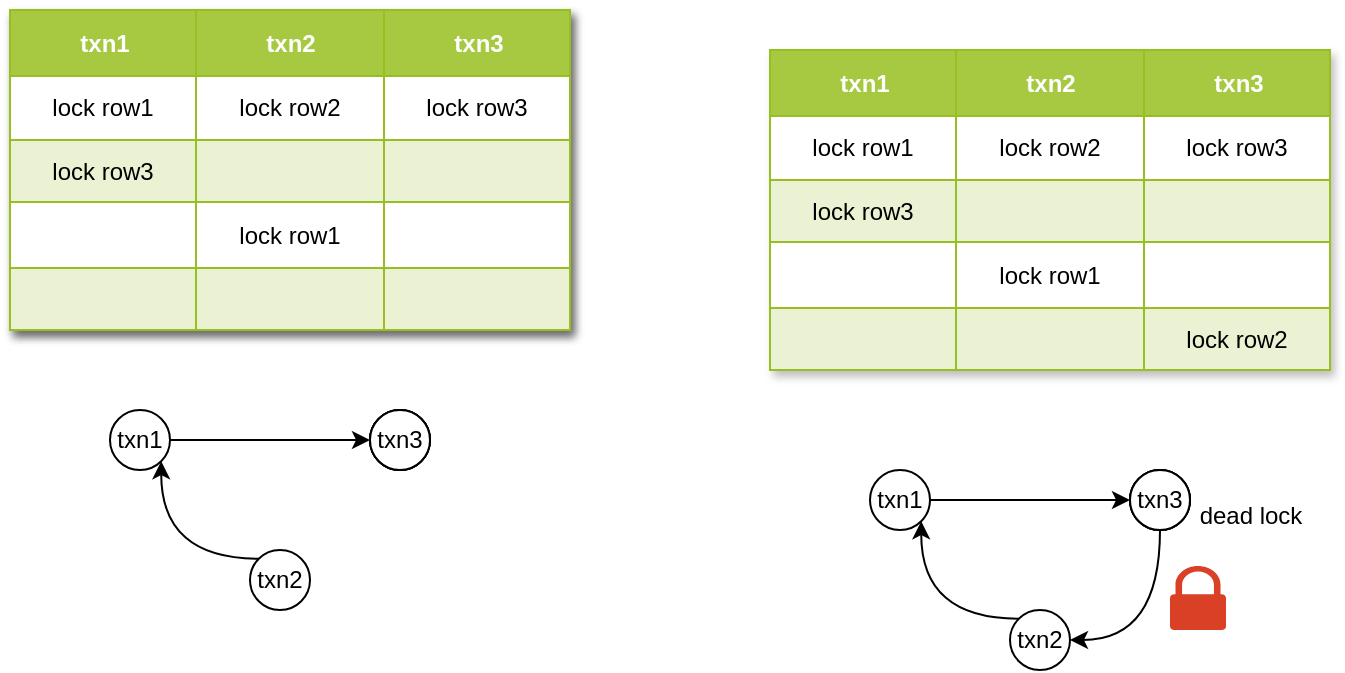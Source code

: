 <mxfile version="25.0.3">
  <diagram name="第 1 页" id="BKd82K3B1IVBK4QVJrPm">
    <mxGraphModel dx="760" dy="448" grid="1" gridSize="10" guides="1" tooltips="1" connect="1" arrows="1" fold="1" page="1" pageScale="1" pageWidth="1654" pageHeight="2336" math="0" shadow="0">
      <root>
        <mxCell id="0" />
        <mxCell id="1" parent="0" />
        <mxCell id="0k-it3TWebc9sIzKqzV3-97" style="edgeStyle=orthogonalEdgeStyle;rounded=0;orthogonalLoop=1;jettySize=auto;html=1;exitX=1;exitY=0.5;exitDx=0;exitDy=0;entryX=0;entryY=0.5;entryDx=0;entryDy=0;curved=1;" edge="1" parent="1" source="0k-it3TWebc9sIzKqzV3-2" target="0k-it3TWebc9sIzKqzV3-94">
          <mxGeometry relative="1" as="geometry" />
        </mxCell>
        <mxCell id="0k-it3TWebc9sIzKqzV3-2" value="txn1" style="ellipse;whiteSpace=wrap;html=1;aspect=fixed;" vertex="1" parent="1">
          <mxGeometry x="200" y="380" width="30" height="30" as="geometry" />
        </mxCell>
        <mxCell id="0k-it3TWebc9sIzKqzV3-52" value="Assets" style="childLayout=tableLayout;recursiveResize=0;strokeColor=#98bf21;fillColor=#A7C942;shadow=1;" vertex="1" parent="1">
          <mxGeometry x="150" y="180" width="280" height="160" as="geometry" />
        </mxCell>
        <mxCell id="0k-it3TWebc9sIzKqzV3-53" style="shape=tableRow;horizontal=0;startSize=0;swimlaneHead=0;swimlaneBody=0;top=0;left=0;bottom=0;right=0;dropTarget=0;collapsible=0;recursiveResize=0;expand=0;fontStyle=0;strokeColor=inherit;fillColor=#ffffff;" vertex="1" parent="0k-it3TWebc9sIzKqzV3-52">
          <mxGeometry width="280" height="33" as="geometry" />
        </mxCell>
        <mxCell id="0k-it3TWebc9sIzKqzV3-54" value="txn1" style="connectable=0;recursiveResize=0;strokeColor=inherit;fillColor=#A7C942;align=center;fontStyle=1;fontColor=#FFFFFF;html=1;" vertex="1" parent="0k-it3TWebc9sIzKqzV3-53">
          <mxGeometry width="93" height="33" as="geometry">
            <mxRectangle width="93" height="33" as="alternateBounds" />
          </mxGeometry>
        </mxCell>
        <mxCell id="0k-it3TWebc9sIzKqzV3-55" value="txn2" style="connectable=0;recursiveResize=0;strokeColor=inherit;fillColor=#A7C942;align=center;fontStyle=1;fontColor=#FFFFFF;html=1;" vertex="1" parent="0k-it3TWebc9sIzKqzV3-53">
          <mxGeometry x="93" width="94" height="33" as="geometry">
            <mxRectangle width="94" height="33" as="alternateBounds" />
          </mxGeometry>
        </mxCell>
        <mxCell id="0k-it3TWebc9sIzKqzV3-56" value="txn3" style="connectable=0;recursiveResize=0;strokeColor=inherit;fillColor=#A7C942;align=center;fontStyle=1;fontColor=#FFFFFF;html=1;" vertex="1" parent="0k-it3TWebc9sIzKqzV3-53">
          <mxGeometry x="187" width="93" height="33" as="geometry">
            <mxRectangle width="93" height="33" as="alternateBounds" />
          </mxGeometry>
        </mxCell>
        <mxCell id="0k-it3TWebc9sIzKqzV3-57" value="" style="shape=tableRow;horizontal=0;startSize=0;swimlaneHead=0;swimlaneBody=0;top=0;left=0;bottom=0;right=0;dropTarget=0;collapsible=0;recursiveResize=0;expand=0;fontStyle=0;strokeColor=inherit;fillColor=#ffffff;" vertex="1" parent="0k-it3TWebc9sIzKqzV3-52">
          <mxGeometry y="33" width="280" height="32" as="geometry" />
        </mxCell>
        <mxCell id="0k-it3TWebc9sIzKqzV3-58" value="lock row1" style="connectable=0;recursiveResize=0;strokeColor=inherit;fillColor=inherit;align=center;whiteSpace=wrap;html=1;" vertex="1" parent="0k-it3TWebc9sIzKqzV3-57">
          <mxGeometry width="93" height="32" as="geometry">
            <mxRectangle width="93" height="32" as="alternateBounds" />
          </mxGeometry>
        </mxCell>
        <mxCell id="0k-it3TWebc9sIzKqzV3-59" value="lock row2" style="connectable=0;recursiveResize=0;strokeColor=inherit;fillColor=inherit;align=center;whiteSpace=wrap;html=1;" vertex="1" parent="0k-it3TWebc9sIzKqzV3-57">
          <mxGeometry x="93" width="94" height="32" as="geometry">
            <mxRectangle width="94" height="32" as="alternateBounds" />
          </mxGeometry>
        </mxCell>
        <mxCell id="0k-it3TWebc9sIzKqzV3-60" value="lock row3" style="connectable=0;recursiveResize=0;strokeColor=inherit;fillColor=inherit;align=center;whiteSpace=wrap;html=1;" vertex="1" parent="0k-it3TWebc9sIzKqzV3-57">
          <mxGeometry x="187" width="93" height="32" as="geometry">
            <mxRectangle width="93" height="32" as="alternateBounds" />
          </mxGeometry>
        </mxCell>
        <mxCell id="0k-it3TWebc9sIzKqzV3-61" value="" style="shape=tableRow;horizontal=0;startSize=0;swimlaneHead=0;swimlaneBody=0;top=0;left=0;bottom=0;right=0;dropTarget=0;collapsible=0;recursiveResize=0;expand=0;fontStyle=1;strokeColor=inherit;fillColor=#EAF2D3;" vertex="1" parent="0k-it3TWebc9sIzKqzV3-52">
          <mxGeometry y="65" width="280" height="31" as="geometry" />
        </mxCell>
        <mxCell id="0k-it3TWebc9sIzKqzV3-62" value="lock row3" style="connectable=0;recursiveResize=0;strokeColor=inherit;fillColor=inherit;whiteSpace=wrap;html=1;" vertex="1" parent="0k-it3TWebc9sIzKqzV3-61">
          <mxGeometry width="93" height="31" as="geometry">
            <mxRectangle width="93" height="31" as="alternateBounds" />
          </mxGeometry>
        </mxCell>
        <mxCell id="0k-it3TWebc9sIzKqzV3-63" value="" style="connectable=0;recursiveResize=0;strokeColor=inherit;fillColor=inherit;whiteSpace=wrap;html=1;" vertex="1" parent="0k-it3TWebc9sIzKqzV3-61">
          <mxGeometry x="93" width="94" height="31" as="geometry">
            <mxRectangle width="94" height="31" as="alternateBounds" />
          </mxGeometry>
        </mxCell>
        <mxCell id="0k-it3TWebc9sIzKqzV3-64" value="" style="connectable=0;recursiveResize=0;strokeColor=inherit;fillColor=inherit;whiteSpace=wrap;html=1;" vertex="1" parent="0k-it3TWebc9sIzKqzV3-61">
          <mxGeometry x="187" width="93" height="31" as="geometry">
            <mxRectangle width="93" height="31" as="alternateBounds" />
          </mxGeometry>
        </mxCell>
        <mxCell id="0k-it3TWebc9sIzKqzV3-65" value="" style="shape=tableRow;horizontal=0;startSize=0;swimlaneHead=0;swimlaneBody=0;top=0;left=0;bottom=0;right=0;dropTarget=0;collapsible=0;recursiveResize=0;expand=0;fontStyle=0;strokeColor=inherit;fillColor=#ffffff;" vertex="1" parent="0k-it3TWebc9sIzKqzV3-52">
          <mxGeometry y="96" width="280" height="33" as="geometry" />
        </mxCell>
        <mxCell id="0k-it3TWebc9sIzKqzV3-66" value="" style="connectable=0;recursiveResize=0;strokeColor=inherit;fillColor=inherit;fontStyle=0;align=center;whiteSpace=wrap;html=1;" vertex="1" parent="0k-it3TWebc9sIzKqzV3-65">
          <mxGeometry width="93" height="33" as="geometry">
            <mxRectangle width="93" height="33" as="alternateBounds" />
          </mxGeometry>
        </mxCell>
        <mxCell id="0k-it3TWebc9sIzKqzV3-67" value="lock row1" style="connectable=0;recursiveResize=0;strokeColor=inherit;fillColor=inherit;fontStyle=0;align=center;whiteSpace=wrap;html=1;" vertex="1" parent="0k-it3TWebc9sIzKqzV3-65">
          <mxGeometry x="93" width="94" height="33" as="geometry">
            <mxRectangle width="94" height="33" as="alternateBounds" />
          </mxGeometry>
        </mxCell>
        <mxCell id="0k-it3TWebc9sIzKqzV3-68" value="" style="connectable=0;recursiveResize=0;strokeColor=inherit;fillColor=inherit;fontStyle=0;align=center;whiteSpace=wrap;html=1;" vertex="1" parent="0k-it3TWebc9sIzKqzV3-65">
          <mxGeometry x="187" width="93" height="33" as="geometry">
            <mxRectangle width="93" height="33" as="alternateBounds" />
          </mxGeometry>
        </mxCell>
        <mxCell id="0k-it3TWebc9sIzKqzV3-69" value="" style="shape=tableRow;horizontal=0;startSize=0;swimlaneHead=0;swimlaneBody=0;top=0;left=0;bottom=0;right=0;dropTarget=0;collapsible=0;recursiveResize=0;expand=0;fontStyle=1;strokeColor=inherit;fillColor=#EAF2D3;" vertex="1" parent="0k-it3TWebc9sIzKqzV3-52">
          <mxGeometry y="129" width="280" height="31" as="geometry" />
        </mxCell>
        <mxCell id="0k-it3TWebc9sIzKqzV3-70" value="" style="connectable=0;recursiveResize=0;strokeColor=inherit;fillColor=inherit;whiteSpace=wrap;html=1;" vertex="1" parent="0k-it3TWebc9sIzKqzV3-69">
          <mxGeometry width="93" height="31" as="geometry">
            <mxRectangle width="93" height="31" as="alternateBounds" />
          </mxGeometry>
        </mxCell>
        <mxCell id="0k-it3TWebc9sIzKqzV3-71" value="" style="connectable=0;recursiveResize=0;strokeColor=inherit;fillColor=inherit;whiteSpace=wrap;html=1;" vertex="1" parent="0k-it3TWebc9sIzKqzV3-69">
          <mxGeometry x="93" width="94" height="31" as="geometry">
            <mxRectangle width="94" height="31" as="alternateBounds" />
          </mxGeometry>
        </mxCell>
        <mxCell id="0k-it3TWebc9sIzKqzV3-72" value="" style="connectable=0;recursiveResize=0;strokeColor=inherit;fillColor=inherit;whiteSpace=wrap;html=1;" vertex="1" parent="0k-it3TWebc9sIzKqzV3-69">
          <mxGeometry x="187" width="93" height="31" as="geometry">
            <mxRectangle width="93" height="31" as="alternateBounds" />
          </mxGeometry>
        </mxCell>
        <mxCell id="0k-it3TWebc9sIzKqzV3-98" style="edgeStyle=orthogonalEdgeStyle;rounded=0;orthogonalLoop=1;jettySize=auto;html=1;exitX=0;exitY=0;exitDx=0;exitDy=0;entryX=1;entryY=1;entryDx=0;entryDy=0;curved=1;" edge="1" parent="1" source="0k-it3TWebc9sIzKqzV3-93" target="0k-it3TWebc9sIzKqzV3-2">
          <mxGeometry relative="1" as="geometry" />
        </mxCell>
        <mxCell id="0k-it3TWebc9sIzKqzV3-93" value="txn2" style="ellipse;whiteSpace=wrap;html=1;aspect=fixed;" vertex="1" parent="1">
          <mxGeometry x="270" y="450" width="30" height="30" as="geometry" />
        </mxCell>
        <mxCell id="0k-it3TWebc9sIzKqzV3-94" value="txn3" style="ellipse;whiteSpace=wrap;html=1;aspect=fixed;" vertex="1" parent="1">
          <mxGeometry x="330" y="380" width="30" height="30" as="geometry" />
        </mxCell>
        <mxCell id="0k-it3TWebc9sIzKqzV3-99" value="txn2" style="ellipse;whiteSpace=wrap;html=1;aspect=fixed;" vertex="1" parent="1">
          <mxGeometry x="330" y="380" width="30" height="30" as="geometry" />
        </mxCell>
        <mxCell id="0k-it3TWebc9sIzKqzV3-100" value="txn3" style="ellipse;whiteSpace=wrap;html=1;aspect=fixed;" vertex="1" parent="1">
          <mxGeometry x="330" y="380" width="30" height="30" as="geometry" />
        </mxCell>
        <mxCell id="0k-it3TWebc9sIzKqzV3-123" value="Assets" style="childLayout=tableLayout;recursiveResize=0;strokeColor=#98bf21;fillColor=#A7C942;shadow=1;" vertex="1" parent="1">
          <mxGeometry x="530" y="200" width="280" height="160" as="geometry" />
        </mxCell>
        <mxCell id="0k-it3TWebc9sIzKqzV3-124" style="shape=tableRow;horizontal=0;startSize=0;swimlaneHead=0;swimlaneBody=0;top=0;left=0;bottom=0;right=0;dropTarget=0;collapsible=0;recursiveResize=0;expand=0;fontStyle=0;strokeColor=inherit;fillColor=#ffffff;" vertex="1" parent="0k-it3TWebc9sIzKqzV3-123">
          <mxGeometry width="280" height="33" as="geometry" />
        </mxCell>
        <mxCell id="0k-it3TWebc9sIzKqzV3-125" value="txn1" style="connectable=0;recursiveResize=0;strokeColor=inherit;fillColor=#A7C942;align=center;fontStyle=1;fontColor=#FFFFFF;html=1;" vertex="1" parent="0k-it3TWebc9sIzKqzV3-124">
          <mxGeometry width="93" height="33" as="geometry">
            <mxRectangle width="93" height="33" as="alternateBounds" />
          </mxGeometry>
        </mxCell>
        <mxCell id="0k-it3TWebc9sIzKqzV3-126" value="txn2" style="connectable=0;recursiveResize=0;strokeColor=inherit;fillColor=#A7C942;align=center;fontStyle=1;fontColor=#FFFFFF;html=1;" vertex="1" parent="0k-it3TWebc9sIzKqzV3-124">
          <mxGeometry x="93" width="94" height="33" as="geometry">
            <mxRectangle width="94" height="33" as="alternateBounds" />
          </mxGeometry>
        </mxCell>
        <mxCell id="0k-it3TWebc9sIzKqzV3-127" value="txn3" style="connectable=0;recursiveResize=0;strokeColor=inherit;fillColor=#A7C942;align=center;fontStyle=1;fontColor=#FFFFFF;html=1;" vertex="1" parent="0k-it3TWebc9sIzKqzV3-124">
          <mxGeometry x="187" width="93" height="33" as="geometry">
            <mxRectangle width="93" height="33" as="alternateBounds" />
          </mxGeometry>
        </mxCell>
        <mxCell id="0k-it3TWebc9sIzKqzV3-128" value="" style="shape=tableRow;horizontal=0;startSize=0;swimlaneHead=0;swimlaneBody=0;top=0;left=0;bottom=0;right=0;dropTarget=0;collapsible=0;recursiveResize=0;expand=0;fontStyle=0;strokeColor=inherit;fillColor=#ffffff;" vertex="1" parent="0k-it3TWebc9sIzKqzV3-123">
          <mxGeometry y="33" width="280" height="32" as="geometry" />
        </mxCell>
        <mxCell id="0k-it3TWebc9sIzKqzV3-129" value="lock row1" style="connectable=0;recursiveResize=0;strokeColor=inherit;fillColor=inherit;align=center;whiteSpace=wrap;html=1;" vertex="1" parent="0k-it3TWebc9sIzKqzV3-128">
          <mxGeometry width="93" height="32" as="geometry">
            <mxRectangle width="93" height="32" as="alternateBounds" />
          </mxGeometry>
        </mxCell>
        <mxCell id="0k-it3TWebc9sIzKqzV3-130" value="lock row2" style="connectable=0;recursiveResize=0;strokeColor=inherit;fillColor=inherit;align=center;whiteSpace=wrap;html=1;" vertex="1" parent="0k-it3TWebc9sIzKqzV3-128">
          <mxGeometry x="93" width="94" height="32" as="geometry">
            <mxRectangle width="94" height="32" as="alternateBounds" />
          </mxGeometry>
        </mxCell>
        <mxCell id="0k-it3TWebc9sIzKqzV3-131" value="lock row3" style="connectable=0;recursiveResize=0;strokeColor=inherit;fillColor=inherit;align=center;whiteSpace=wrap;html=1;" vertex="1" parent="0k-it3TWebc9sIzKqzV3-128">
          <mxGeometry x="187" width="93" height="32" as="geometry">
            <mxRectangle width="93" height="32" as="alternateBounds" />
          </mxGeometry>
        </mxCell>
        <mxCell id="0k-it3TWebc9sIzKqzV3-132" value="" style="shape=tableRow;horizontal=0;startSize=0;swimlaneHead=0;swimlaneBody=0;top=0;left=0;bottom=0;right=0;dropTarget=0;collapsible=0;recursiveResize=0;expand=0;fontStyle=1;strokeColor=inherit;fillColor=#EAF2D3;" vertex="1" parent="0k-it3TWebc9sIzKqzV3-123">
          <mxGeometry y="65" width="280" height="31" as="geometry" />
        </mxCell>
        <mxCell id="0k-it3TWebc9sIzKqzV3-133" value="lock row3" style="connectable=0;recursiveResize=0;strokeColor=inherit;fillColor=inherit;whiteSpace=wrap;html=1;" vertex="1" parent="0k-it3TWebc9sIzKqzV3-132">
          <mxGeometry width="93" height="31" as="geometry">
            <mxRectangle width="93" height="31" as="alternateBounds" />
          </mxGeometry>
        </mxCell>
        <mxCell id="0k-it3TWebc9sIzKqzV3-134" value="" style="connectable=0;recursiveResize=0;strokeColor=inherit;fillColor=inherit;whiteSpace=wrap;html=1;" vertex="1" parent="0k-it3TWebc9sIzKqzV3-132">
          <mxGeometry x="93" width="94" height="31" as="geometry">
            <mxRectangle width="94" height="31" as="alternateBounds" />
          </mxGeometry>
        </mxCell>
        <mxCell id="0k-it3TWebc9sIzKqzV3-135" value="" style="connectable=0;recursiveResize=0;strokeColor=inherit;fillColor=inherit;whiteSpace=wrap;html=1;" vertex="1" parent="0k-it3TWebc9sIzKqzV3-132">
          <mxGeometry x="187" width="93" height="31" as="geometry">
            <mxRectangle width="93" height="31" as="alternateBounds" />
          </mxGeometry>
        </mxCell>
        <mxCell id="0k-it3TWebc9sIzKqzV3-136" value="" style="shape=tableRow;horizontal=0;startSize=0;swimlaneHead=0;swimlaneBody=0;top=0;left=0;bottom=0;right=0;dropTarget=0;collapsible=0;recursiveResize=0;expand=0;fontStyle=0;strokeColor=inherit;fillColor=#ffffff;" vertex="1" parent="0k-it3TWebc9sIzKqzV3-123">
          <mxGeometry y="96" width="280" height="33" as="geometry" />
        </mxCell>
        <mxCell id="0k-it3TWebc9sIzKqzV3-137" value="" style="connectable=0;recursiveResize=0;strokeColor=inherit;fillColor=inherit;fontStyle=0;align=center;whiteSpace=wrap;html=1;" vertex="1" parent="0k-it3TWebc9sIzKqzV3-136">
          <mxGeometry width="93" height="33" as="geometry">
            <mxRectangle width="93" height="33" as="alternateBounds" />
          </mxGeometry>
        </mxCell>
        <mxCell id="0k-it3TWebc9sIzKqzV3-138" value="lock row1" style="connectable=0;recursiveResize=0;strokeColor=inherit;fillColor=inherit;fontStyle=0;align=center;whiteSpace=wrap;html=1;" vertex="1" parent="0k-it3TWebc9sIzKqzV3-136">
          <mxGeometry x="93" width="94" height="33" as="geometry">
            <mxRectangle width="94" height="33" as="alternateBounds" />
          </mxGeometry>
        </mxCell>
        <mxCell id="0k-it3TWebc9sIzKqzV3-139" value="" style="connectable=0;recursiveResize=0;strokeColor=inherit;fillColor=inherit;fontStyle=0;align=center;whiteSpace=wrap;html=1;" vertex="1" parent="0k-it3TWebc9sIzKqzV3-136">
          <mxGeometry x="187" width="93" height="33" as="geometry">
            <mxRectangle width="93" height="33" as="alternateBounds" />
          </mxGeometry>
        </mxCell>
        <mxCell id="0k-it3TWebc9sIzKqzV3-140" value="" style="shape=tableRow;horizontal=0;startSize=0;swimlaneHead=0;swimlaneBody=0;top=0;left=0;bottom=0;right=0;dropTarget=0;collapsible=0;recursiveResize=0;expand=0;fontStyle=1;strokeColor=inherit;fillColor=#EAF2D3;" vertex="1" parent="0k-it3TWebc9sIzKqzV3-123">
          <mxGeometry y="129" width="280" height="31" as="geometry" />
        </mxCell>
        <mxCell id="0k-it3TWebc9sIzKqzV3-141" value="" style="connectable=0;recursiveResize=0;strokeColor=inherit;fillColor=inherit;whiteSpace=wrap;html=1;" vertex="1" parent="0k-it3TWebc9sIzKqzV3-140">
          <mxGeometry width="93" height="31" as="geometry">
            <mxRectangle width="93" height="31" as="alternateBounds" />
          </mxGeometry>
        </mxCell>
        <mxCell id="0k-it3TWebc9sIzKqzV3-142" value="" style="connectable=0;recursiveResize=0;strokeColor=inherit;fillColor=inherit;whiteSpace=wrap;html=1;" vertex="1" parent="0k-it3TWebc9sIzKqzV3-140">
          <mxGeometry x="93" width="94" height="31" as="geometry">
            <mxRectangle width="94" height="31" as="alternateBounds" />
          </mxGeometry>
        </mxCell>
        <mxCell id="0k-it3TWebc9sIzKqzV3-143" value="lock row2" style="connectable=0;recursiveResize=0;strokeColor=inherit;fillColor=inherit;whiteSpace=wrap;html=1;" vertex="1" parent="0k-it3TWebc9sIzKqzV3-140">
          <mxGeometry x="187" width="93" height="31" as="geometry">
            <mxRectangle width="93" height="31" as="alternateBounds" />
          </mxGeometry>
        </mxCell>
        <mxCell id="0k-it3TWebc9sIzKqzV3-144" value="Assets" style="childLayout=tableLayout;recursiveResize=0;strokeColor=#98bf21;fillColor=#A7C942;shadow=1;" vertex="1" parent="1">
          <mxGeometry x="150" y="180" width="280" height="160" as="geometry" />
        </mxCell>
        <mxCell id="0k-it3TWebc9sIzKqzV3-145" style="shape=tableRow;horizontal=0;startSize=0;swimlaneHead=0;swimlaneBody=0;top=0;left=0;bottom=0;right=0;dropTarget=0;collapsible=0;recursiveResize=0;expand=0;fontStyle=0;strokeColor=inherit;fillColor=#ffffff;" vertex="1" parent="0k-it3TWebc9sIzKqzV3-144">
          <mxGeometry width="280" height="33" as="geometry" />
        </mxCell>
        <mxCell id="0k-it3TWebc9sIzKqzV3-146" value="txn1" style="connectable=0;recursiveResize=0;strokeColor=inherit;fillColor=#A7C942;align=center;fontStyle=1;fontColor=#FFFFFF;html=1;" vertex="1" parent="0k-it3TWebc9sIzKqzV3-145">
          <mxGeometry width="93" height="33" as="geometry">
            <mxRectangle width="93" height="33" as="alternateBounds" />
          </mxGeometry>
        </mxCell>
        <mxCell id="0k-it3TWebc9sIzKqzV3-147" value="txn2" style="connectable=0;recursiveResize=0;strokeColor=inherit;fillColor=#A7C942;align=center;fontStyle=1;fontColor=#FFFFFF;html=1;" vertex="1" parent="0k-it3TWebc9sIzKqzV3-145">
          <mxGeometry x="93" width="94" height="33" as="geometry">
            <mxRectangle width="94" height="33" as="alternateBounds" />
          </mxGeometry>
        </mxCell>
        <mxCell id="0k-it3TWebc9sIzKqzV3-148" value="txn3" style="connectable=0;recursiveResize=0;strokeColor=inherit;fillColor=#A7C942;align=center;fontStyle=1;fontColor=#FFFFFF;html=1;" vertex="1" parent="0k-it3TWebc9sIzKqzV3-145">
          <mxGeometry x="187" width="93" height="33" as="geometry">
            <mxRectangle width="93" height="33" as="alternateBounds" />
          </mxGeometry>
        </mxCell>
        <mxCell id="0k-it3TWebc9sIzKqzV3-149" value="" style="shape=tableRow;horizontal=0;startSize=0;swimlaneHead=0;swimlaneBody=0;top=0;left=0;bottom=0;right=0;dropTarget=0;collapsible=0;recursiveResize=0;expand=0;fontStyle=0;strokeColor=inherit;fillColor=#ffffff;" vertex="1" parent="0k-it3TWebc9sIzKqzV3-144">
          <mxGeometry y="33" width="280" height="32" as="geometry" />
        </mxCell>
        <mxCell id="0k-it3TWebc9sIzKqzV3-150" value="lock row1" style="connectable=0;recursiveResize=0;strokeColor=inherit;fillColor=inherit;align=center;whiteSpace=wrap;html=1;" vertex="1" parent="0k-it3TWebc9sIzKqzV3-149">
          <mxGeometry width="93" height="32" as="geometry">
            <mxRectangle width="93" height="32" as="alternateBounds" />
          </mxGeometry>
        </mxCell>
        <mxCell id="0k-it3TWebc9sIzKqzV3-151" value="lock row2" style="connectable=0;recursiveResize=0;strokeColor=inherit;fillColor=inherit;align=center;whiteSpace=wrap;html=1;" vertex="1" parent="0k-it3TWebc9sIzKqzV3-149">
          <mxGeometry x="93" width="94" height="32" as="geometry">
            <mxRectangle width="94" height="32" as="alternateBounds" />
          </mxGeometry>
        </mxCell>
        <mxCell id="0k-it3TWebc9sIzKqzV3-152" value="lock row3" style="connectable=0;recursiveResize=0;strokeColor=inherit;fillColor=inherit;align=center;whiteSpace=wrap;html=1;" vertex="1" parent="0k-it3TWebc9sIzKqzV3-149">
          <mxGeometry x="187" width="93" height="32" as="geometry">
            <mxRectangle width="93" height="32" as="alternateBounds" />
          </mxGeometry>
        </mxCell>
        <mxCell id="0k-it3TWebc9sIzKqzV3-153" value="" style="shape=tableRow;horizontal=0;startSize=0;swimlaneHead=0;swimlaneBody=0;top=0;left=0;bottom=0;right=0;dropTarget=0;collapsible=0;recursiveResize=0;expand=0;fontStyle=1;strokeColor=inherit;fillColor=#EAF2D3;" vertex="1" parent="0k-it3TWebc9sIzKqzV3-144">
          <mxGeometry y="65" width="280" height="31" as="geometry" />
        </mxCell>
        <mxCell id="0k-it3TWebc9sIzKqzV3-154" value="lock row3" style="connectable=0;recursiveResize=0;strokeColor=inherit;fillColor=inherit;whiteSpace=wrap;html=1;" vertex="1" parent="0k-it3TWebc9sIzKqzV3-153">
          <mxGeometry width="93" height="31" as="geometry">
            <mxRectangle width="93" height="31" as="alternateBounds" />
          </mxGeometry>
        </mxCell>
        <mxCell id="0k-it3TWebc9sIzKqzV3-155" value="" style="connectable=0;recursiveResize=0;strokeColor=inherit;fillColor=inherit;whiteSpace=wrap;html=1;" vertex="1" parent="0k-it3TWebc9sIzKqzV3-153">
          <mxGeometry x="93" width="94" height="31" as="geometry">
            <mxRectangle width="94" height="31" as="alternateBounds" />
          </mxGeometry>
        </mxCell>
        <mxCell id="0k-it3TWebc9sIzKqzV3-156" value="" style="connectable=0;recursiveResize=0;strokeColor=inherit;fillColor=inherit;whiteSpace=wrap;html=1;" vertex="1" parent="0k-it3TWebc9sIzKqzV3-153">
          <mxGeometry x="187" width="93" height="31" as="geometry">
            <mxRectangle width="93" height="31" as="alternateBounds" />
          </mxGeometry>
        </mxCell>
        <mxCell id="0k-it3TWebc9sIzKqzV3-157" value="" style="shape=tableRow;horizontal=0;startSize=0;swimlaneHead=0;swimlaneBody=0;top=0;left=0;bottom=0;right=0;dropTarget=0;collapsible=0;recursiveResize=0;expand=0;fontStyle=0;strokeColor=inherit;fillColor=#ffffff;" vertex="1" parent="0k-it3TWebc9sIzKqzV3-144">
          <mxGeometry y="96" width="280" height="33" as="geometry" />
        </mxCell>
        <mxCell id="0k-it3TWebc9sIzKqzV3-158" value="" style="connectable=0;recursiveResize=0;strokeColor=inherit;fillColor=inherit;fontStyle=0;align=center;whiteSpace=wrap;html=1;" vertex="1" parent="0k-it3TWebc9sIzKqzV3-157">
          <mxGeometry width="93" height="33" as="geometry">
            <mxRectangle width="93" height="33" as="alternateBounds" />
          </mxGeometry>
        </mxCell>
        <mxCell id="0k-it3TWebc9sIzKqzV3-159" value="lock row1" style="connectable=0;recursiveResize=0;strokeColor=inherit;fillColor=inherit;fontStyle=0;align=center;whiteSpace=wrap;html=1;" vertex="1" parent="0k-it3TWebc9sIzKqzV3-157">
          <mxGeometry x="93" width="94" height="33" as="geometry">
            <mxRectangle width="94" height="33" as="alternateBounds" />
          </mxGeometry>
        </mxCell>
        <mxCell id="0k-it3TWebc9sIzKqzV3-160" value="" style="connectable=0;recursiveResize=0;strokeColor=inherit;fillColor=inherit;fontStyle=0;align=center;whiteSpace=wrap;html=1;" vertex="1" parent="0k-it3TWebc9sIzKqzV3-157">
          <mxGeometry x="187" width="93" height="33" as="geometry">
            <mxRectangle width="93" height="33" as="alternateBounds" />
          </mxGeometry>
        </mxCell>
        <mxCell id="0k-it3TWebc9sIzKqzV3-161" value="" style="shape=tableRow;horizontal=0;startSize=0;swimlaneHead=0;swimlaneBody=0;top=0;left=0;bottom=0;right=0;dropTarget=0;collapsible=0;recursiveResize=0;expand=0;fontStyle=1;strokeColor=inherit;fillColor=#EAF2D3;" vertex="1" parent="0k-it3TWebc9sIzKqzV3-144">
          <mxGeometry y="129" width="280" height="31" as="geometry" />
        </mxCell>
        <mxCell id="0k-it3TWebc9sIzKqzV3-162" value="" style="connectable=0;recursiveResize=0;strokeColor=inherit;fillColor=inherit;whiteSpace=wrap;html=1;" vertex="1" parent="0k-it3TWebc9sIzKqzV3-161">
          <mxGeometry width="93" height="31" as="geometry">
            <mxRectangle width="93" height="31" as="alternateBounds" />
          </mxGeometry>
        </mxCell>
        <mxCell id="0k-it3TWebc9sIzKqzV3-163" value="" style="connectable=0;recursiveResize=0;strokeColor=inherit;fillColor=inherit;whiteSpace=wrap;html=1;" vertex="1" parent="0k-it3TWebc9sIzKqzV3-161">
          <mxGeometry x="93" width="94" height="31" as="geometry">
            <mxRectangle width="94" height="31" as="alternateBounds" />
          </mxGeometry>
        </mxCell>
        <mxCell id="0k-it3TWebc9sIzKqzV3-164" value="" style="connectable=0;recursiveResize=0;strokeColor=inherit;fillColor=inherit;whiteSpace=wrap;html=1;" vertex="1" parent="0k-it3TWebc9sIzKqzV3-161">
          <mxGeometry x="187" width="93" height="31" as="geometry">
            <mxRectangle width="93" height="31" as="alternateBounds" />
          </mxGeometry>
        </mxCell>
        <mxCell id="0k-it3TWebc9sIzKqzV3-165" value="Assets" style="childLayout=tableLayout;recursiveResize=0;strokeColor=#98bf21;fillColor=#A7C942;shadow=1;" vertex="1" parent="1">
          <mxGeometry x="150" y="180" width="280" height="160" as="geometry" />
        </mxCell>
        <mxCell id="0k-it3TWebc9sIzKqzV3-166" style="shape=tableRow;horizontal=0;startSize=0;swimlaneHead=0;swimlaneBody=0;top=0;left=0;bottom=0;right=0;dropTarget=0;collapsible=0;recursiveResize=0;expand=0;fontStyle=0;strokeColor=inherit;fillColor=#ffffff;" vertex="1" parent="0k-it3TWebc9sIzKqzV3-165">
          <mxGeometry width="280" height="33" as="geometry" />
        </mxCell>
        <mxCell id="0k-it3TWebc9sIzKqzV3-167" value="txn1" style="connectable=0;recursiveResize=0;strokeColor=inherit;fillColor=#A7C942;align=center;fontStyle=1;fontColor=#FFFFFF;html=1;" vertex="1" parent="0k-it3TWebc9sIzKqzV3-166">
          <mxGeometry width="93" height="33" as="geometry">
            <mxRectangle width="93" height="33" as="alternateBounds" />
          </mxGeometry>
        </mxCell>
        <mxCell id="0k-it3TWebc9sIzKqzV3-168" value="txn2" style="connectable=0;recursiveResize=0;strokeColor=inherit;fillColor=#A7C942;align=center;fontStyle=1;fontColor=#FFFFFF;html=1;" vertex="1" parent="0k-it3TWebc9sIzKqzV3-166">
          <mxGeometry x="93" width="94" height="33" as="geometry">
            <mxRectangle width="94" height="33" as="alternateBounds" />
          </mxGeometry>
        </mxCell>
        <mxCell id="0k-it3TWebc9sIzKqzV3-169" value="txn3" style="connectable=0;recursiveResize=0;strokeColor=inherit;fillColor=#A7C942;align=center;fontStyle=1;fontColor=#FFFFFF;html=1;" vertex="1" parent="0k-it3TWebc9sIzKqzV3-166">
          <mxGeometry x="187" width="93" height="33" as="geometry">
            <mxRectangle width="93" height="33" as="alternateBounds" />
          </mxGeometry>
        </mxCell>
        <mxCell id="0k-it3TWebc9sIzKqzV3-170" value="" style="shape=tableRow;horizontal=0;startSize=0;swimlaneHead=0;swimlaneBody=0;top=0;left=0;bottom=0;right=0;dropTarget=0;collapsible=0;recursiveResize=0;expand=0;fontStyle=0;strokeColor=inherit;fillColor=#ffffff;" vertex="1" parent="0k-it3TWebc9sIzKqzV3-165">
          <mxGeometry y="33" width="280" height="32" as="geometry" />
        </mxCell>
        <mxCell id="0k-it3TWebc9sIzKqzV3-171" value="lock row1" style="connectable=0;recursiveResize=0;strokeColor=inherit;fillColor=inherit;align=center;whiteSpace=wrap;html=1;" vertex="1" parent="0k-it3TWebc9sIzKqzV3-170">
          <mxGeometry width="93" height="32" as="geometry">
            <mxRectangle width="93" height="32" as="alternateBounds" />
          </mxGeometry>
        </mxCell>
        <mxCell id="0k-it3TWebc9sIzKqzV3-172" value="lock row2" style="connectable=0;recursiveResize=0;strokeColor=inherit;fillColor=inherit;align=center;whiteSpace=wrap;html=1;" vertex="1" parent="0k-it3TWebc9sIzKqzV3-170">
          <mxGeometry x="93" width="94" height="32" as="geometry">
            <mxRectangle width="94" height="32" as="alternateBounds" />
          </mxGeometry>
        </mxCell>
        <mxCell id="0k-it3TWebc9sIzKqzV3-173" value="lock row3" style="connectable=0;recursiveResize=0;strokeColor=inherit;fillColor=inherit;align=center;whiteSpace=wrap;html=1;" vertex="1" parent="0k-it3TWebc9sIzKqzV3-170">
          <mxGeometry x="187" width="93" height="32" as="geometry">
            <mxRectangle width="93" height="32" as="alternateBounds" />
          </mxGeometry>
        </mxCell>
        <mxCell id="0k-it3TWebc9sIzKqzV3-174" value="" style="shape=tableRow;horizontal=0;startSize=0;swimlaneHead=0;swimlaneBody=0;top=0;left=0;bottom=0;right=0;dropTarget=0;collapsible=0;recursiveResize=0;expand=0;fontStyle=1;strokeColor=inherit;fillColor=#EAF2D3;" vertex="1" parent="0k-it3TWebc9sIzKqzV3-165">
          <mxGeometry y="65" width="280" height="31" as="geometry" />
        </mxCell>
        <mxCell id="0k-it3TWebc9sIzKqzV3-175" value="lock row3" style="connectable=0;recursiveResize=0;strokeColor=inherit;fillColor=inherit;whiteSpace=wrap;html=1;" vertex="1" parent="0k-it3TWebc9sIzKqzV3-174">
          <mxGeometry width="93" height="31" as="geometry">
            <mxRectangle width="93" height="31" as="alternateBounds" />
          </mxGeometry>
        </mxCell>
        <mxCell id="0k-it3TWebc9sIzKqzV3-176" value="" style="connectable=0;recursiveResize=0;strokeColor=inherit;fillColor=inherit;whiteSpace=wrap;html=1;" vertex="1" parent="0k-it3TWebc9sIzKqzV3-174">
          <mxGeometry x="93" width="94" height="31" as="geometry">
            <mxRectangle width="94" height="31" as="alternateBounds" />
          </mxGeometry>
        </mxCell>
        <mxCell id="0k-it3TWebc9sIzKqzV3-177" value="" style="connectable=0;recursiveResize=0;strokeColor=inherit;fillColor=inherit;whiteSpace=wrap;html=1;" vertex="1" parent="0k-it3TWebc9sIzKqzV3-174">
          <mxGeometry x="187" width="93" height="31" as="geometry">
            <mxRectangle width="93" height="31" as="alternateBounds" />
          </mxGeometry>
        </mxCell>
        <mxCell id="0k-it3TWebc9sIzKqzV3-178" value="" style="shape=tableRow;horizontal=0;startSize=0;swimlaneHead=0;swimlaneBody=0;top=0;left=0;bottom=0;right=0;dropTarget=0;collapsible=0;recursiveResize=0;expand=0;fontStyle=0;strokeColor=inherit;fillColor=#ffffff;" vertex="1" parent="0k-it3TWebc9sIzKqzV3-165">
          <mxGeometry y="96" width="280" height="33" as="geometry" />
        </mxCell>
        <mxCell id="0k-it3TWebc9sIzKqzV3-179" value="" style="connectable=0;recursiveResize=0;strokeColor=inherit;fillColor=inherit;fontStyle=0;align=center;whiteSpace=wrap;html=1;" vertex="1" parent="0k-it3TWebc9sIzKqzV3-178">
          <mxGeometry width="93" height="33" as="geometry">
            <mxRectangle width="93" height="33" as="alternateBounds" />
          </mxGeometry>
        </mxCell>
        <mxCell id="0k-it3TWebc9sIzKqzV3-180" value="lock row1" style="connectable=0;recursiveResize=0;strokeColor=inherit;fillColor=inherit;fontStyle=0;align=center;whiteSpace=wrap;html=1;" vertex="1" parent="0k-it3TWebc9sIzKqzV3-178">
          <mxGeometry x="93" width="94" height="33" as="geometry">
            <mxRectangle width="94" height="33" as="alternateBounds" />
          </mxGeometry>
        </mxCell>
        <mxCell id="0k-it3TWebc9sIzKqzV3-181" value="" style="connectable=0;recursiveResize=0;strokeColor=inherit;fillColor=inherit;fontStyle=0;align=center;whiteSpace=wrap;html=1;" vertex="1" parent="0k-it3TWebc9sIzKqzV3-178">
          <mxGeometry x="187" width="93" height="33" as="geometry">
            <mxRectangle width="93" height="33" as="alternateBounds" />
          </mxGeometry>
        </mxCell>
        <mxCell id="0k-it3TWebc9sIzKqzV3-182" value="" style="shape=tableRow;horizontal=0;startSize=0;swimlaneHead=0;swimlaneBody=0;top=0;left=0;bottom=0;right=0;dropTarget=0;collapsible=0;recursiveResize=0;expand=0;fontStyle=1;strokeColor=inherit;fillColor=#EAF2D3;" vertex="1" parent="0k-it3TWebc9sIzKqzV3-165">
          <mxGeometry y="129" width="280" height="31" as="geometry" />
        </mxCell>
        <mxCell id="0k-it3TWebc9sIzKqzV3-183" value="" style="connectable=0;recursiveResize=0;strokeColor=inherit;fillColor=inherit;whiteSpace=wrap;html=1;" vertex="1" parent="0k-it3TWebc9sIzKqzV3-182">
          <mxGeometry width="93" height="31" as="geometry">
            <mxRectangle width="93" height="31" as="alternateBounds" />
          </mxGeometry>
        </mxCell>
        <mxCell id="0k-it3TWebc9sIzKqzV3-184" value="" style="connectable=0;recursiveResize=0;strokeColor=inherit;fillColor=inherit;whiteSpace=wrap;html=1;" vertex="1" parent="0k-it3TWebc9sIzKqzV3-182">
          <mxGeometry x="93" width="94" height="31" as="geometry">
            <mxRectangle width="94" height="31" as="alternateBounds" />
          </mxGeometry>
        </mxCell>
        <mxCell id="0k-it3TWebc9sIzKqzV3-185" value="" style="connectable=0;recursiveResize=0;strokeColor=inherit;fillColor=inherit;whiteSpace=wrap;html=1;" vertex="1" parent="0k-it3TWebc9sIzKqzV3-182">
          <mxGeometry x="187" width="93" height="31" as="geometry">
            <mxRectangle width="93" height="31" as="alternateBounds" />
          </mxGeometry>
        </mxCell>
        <mxCell id="0k-it3TWebc9sIzKqzV3-186" style="edgeStyle=orthogonalEdgeStyle;rounded=0;orthogonalLoop=1;jettySize=auto;html=1;exitX=1;exitY=0.5;exitDx=0;exitDy=0;entryX=0;entryY=0.5;entryDx=0;entryDy=0;curved=1;" edge="1" parent="1" source="0k-it3TWebc9sIzKqzV3-187" target="0k-it3TWebc9sIzKqzV3-190">
          <mxGeometry relative="1" as="geometry" />
        </mxCell>
        <mxCell id="0k-it3TWebc9sIzKqzV3-187" value="txn1" style="ellipse;whiteSpace=wrap;html=1;aspect=fixed;" vertex="1" parent="1">
          <mxGeometry x="580" y="410" width="30" height="30" as="geometry" />
        </mxCell>
        <mxCell id="0k-it3TWebc9sIzKqzV3-188" style="edgeStyle=orthogonalEdgeStyle;rounded=0;orthogonalLoop=1;jettySize=auto;html=1;exitX=0;exitY=0;exitDx=0;exitDy=0;entryX=1;entryY=1;entryDx=0;entryDy=0;curved=1;" edge="1" parent="1" source="0k-it3TWebc9sIzKqzV3-189" target="0k-it3TWebc9sIzKqzV3-187">
          <mxGeometry relative="1" as="geometry" />
        </mxCell>
        <mxCell id="0k-it3TWebc9sIzKqzV3-189" value="txn2" style="ellipse;whiteSpace=wrap;html=1;aspect=fixed;" vertex="1" parent="1">
          <mxGeometry x="650" y="480" width="30" height="30" as="geometry" />
        </mxCell>
        <mxCell id="0k-it3TWebc9sIzKqzV3-190" value="txn3" style="ellipse;whiteSpace=wrap;html=1;aspect=fixed;" vertex="1" parent="1">
          <mxGeometry x="710" y="410" width="30" height="30" as="geometry" />
        </mxCell>
        <mxCell id="0k-it3TWebc9sIzKqzV3-191" value="txn2" style="ellipse;whiteSpace=wrap;html=1;aspect=fixed;" vertex="1" parent="1">
          <mxGeometry x="710" y="410" width="30" height="30" as="geometry" />
        </mxCell>
        <mxCell id="0k-it3TWebc9sIzKqzV3-194" style="edgeStyle=orthogonalEdgeStyle;rounded=0;orthogonalLoop=1;jettySize=auto;html=1;exitX=0.5;exitY=1;exitDx=0;exitDy=0;entryX=1;entryY=0.5;entryDx=0;entryDy=0;curved=1;" edge="1" parent="1" source="0k-it3TWebc9sIzKqzV3-192" target="0k-it3TWebc9sIzKqzV3-189">
          <mxGeometry relative="1" as="geometry" />
        </mxCell>
        <mxCell id="0k-it3TWebc9sIzKqzV3-192" value="txn3" style="ellipse;whiteSpace=wrap;html=1;aspect=fixed;" vertex="1" parent="1">
          <mxGeometry x="710" y="410" width="30" height="30" as="geometry" />
        </mxCell>
        <mxCell id="0k-it3TWebc9sIzKqzV3-195" value="" style="sketch=0;pointerEvents=1;shadow=0;dashed=0;html=1;strokeColor=none;labelPosition=center;verticalLabelPosition=bottom;verticalAlign=top;outlineConnect=0;align=center;shape=mxgraph.office.security.lock_protected;fillColor=#DA4026;" vertex="1" parent="1">
          <mxGeometry x="730" y="458" width="28" height="32" as="geometry" />
        </mxCell>
        <mxCell id="0k-it3TWebc9sIzKqzV3-197" value="dead lock" style="text;html=1;align=center;verticalAlign=middle;resizable=0;points=[];autosize=1;strokeColor=none;fillColor=none;" vertex="1" parent="1">
          <mxGeometry x="735" y="418" width="70" height="30" as="geometry" />
        </mxCell>
      </root>
    </mxGraphModel>
  </diagram>
</mxfile>
